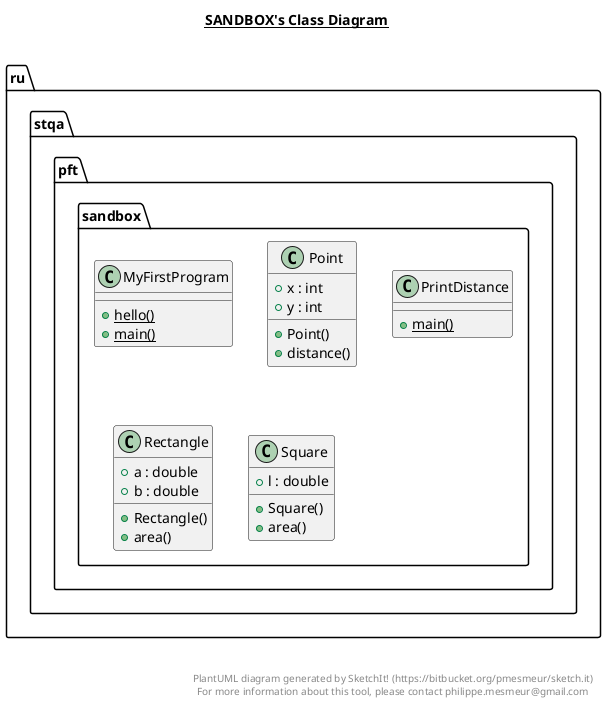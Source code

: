 @startuml

title __SANDBOX's Class Diagram__\n

  namespace ru.stqa.pft.sandbox {
    class ru.stqa.pft.sandbox.MyFirstProgram {
        {static} + hello()
        {static} + main()
    }
  }
  

  namespace ru.stqa.pft.sandbox {
    class ru.stqa.pft.sandbox.Point {
        + x : int
        + y : int
        + Point()
        + distance()
    }
  }
  

  namespace ru.stqa.pft.sandbox {
    class ru.stqa.pft.sandbox.PrintDistance {
        {static} + main()
    }
  }
  

  namespace ru.stqa.pft.sandbox {
    class ru.stqa.pft.sandbox.Rectangle {
        + a : double
        + b : double
        + Rectangle()
        + area()
    }
  }
  

  namespace ru.stqa.pft.sandbox {
    class ru.stqa.pft.sandbox.Square {
        + l : double
        + Square()
        + area()
    }
  }
  



right footer


PlantUML diagram generated by SketchIt! (https://bitbucket.org/pmesmeur/sketch.it)
For more information about this tool, please contact philippe.mesmeur@gmail.com
endfooter

@enduml
